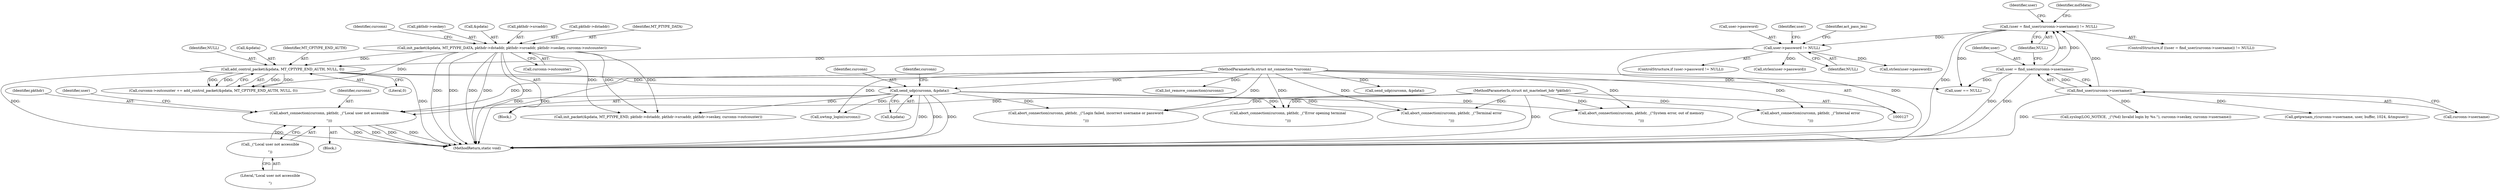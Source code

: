 digraph "0_MAC-Telnet_b69d11727d4f0f8cf719c79e3fb700f55ca03e9a_2@pointer" {
"1000430" [label="(Call,abort_connection(curconn, pkthdr, _(\"Local user not accessible\r\n\")))"];
"1000262" [label="(Call,send_udp(curconn, &pdata))"];
"1000128" [label="(MethodParameterIn,struct mt_connection *curconn)"];
"1000256" [label="(Call,add_control_packet(&pdata, MT_CPTYPE_END_AUTH, NULL, 0))"];
"1000236" [label="(Call,init_packet(&pdata, MT_PTYPE_DATA, pkthdr->dstaddr, pkthdr->srcaddr, pkthdr->seskey, curconn->outcounter))"];
"1000158" [label="(Call,user->password != NULL)"];
"1000139" [label="(Call,(user = find_user(curconn->username)) != NULL)"];
"1000140" [label="(Call,user = find_user(curconn->username))"];
"1000142" [label="(Call,find_user(curconn->username))"];
"1000129" [label="(MethodParameterIn,struct mt_mactelnet_hdr *pkthdr)"];
"1000433" [label="(Call,_(\"Local user not accessible\r\n\"))"];
"1000129" [label="(MethodParameterIn,struct mt_mactelnet_hdr *pkthdr)"];
"1000475" [label="(Call,list_remove_connection(curconn))"];
"1000263" [label="(Identifier,curconn)"];
"1000277" [label="(Identifier,user)"];
"1000157" [label="(ControlStructure,if (user->password != NULL))"];
"1000143" [label="(Call,curconn->username)"];
"1000419" [label="(Block,)"];
"1000298" [label="(Call,abort_connection(curconn, pkthdr, _(\"Login failed, incorrect username or password\r\n\")))"];
"1000261" [label="(Literal,0)"];
"1000433" [label="(Call,_(\"Local user not accessible\r\n\"))"];
"1000150" [label="(Identifier,md5data)"];
"1000705" [label="(MethodReturn,static void)"];
"1000276" [label="(Call,user == NULL)"];
"1000128" [label="(MethodParameterIn,struct mt_connection *curconn)"];
"1000288" [label="(Call,syslog(LOG_NOTICE, _(\"(%d) Invalid login by %s.\"), curconn->seskey, curconn->username))"];
"1000486" [label="(Call,uwtmp_login(curconn))"];
"1000166" [label="(Identifier,user)"];
"1000432" [label="(Identifier,pkthdr)"];
"1000142" [label="(Call,find_user(curconn->username))"];
"1000249" [label="(Call,curconn->outcounter)"];
"1000260" [label="(Identifier,NULL)"];
"1000174" [label="(Call,strlen(user->password))"];
"1000607" [label="(Call,abort_connection(curconn, pkthdr, _(\"Internal error\r\n\")))"];
"1000436" [label="(Identifier,user)"];
"1000401" [label="(Call,abort_connection(curconn, pkthdr, _(\"System error, out of memory\r\n\")))"];
"1000141" [label="(Identifier,user)"];
"1000430" [label="(Call,abort_connection(curconn, pkthdr, _(\"Local user not accessible\r\n\")))"];
"1000642" [label="(Call,init_packet(&pdata, MT_PTYPE_END, pkthdr->dstaddr, pkthdr->srcaddr, pkthdr->seskey, curconn->outcounter))"];
"1000254" [label="(Identifier,curconn)"];
"1000470" [label="(Call,abort_connection(curconn, pkthdr, _(\"Error opening terminal\r\n\")))"];
"1000173" [label="(Identifier,act_pass_len)"];
"1000246" [label="(Call,pkthdr->seskey)"];
"1000237" [label="(Call,&pdata)"];
"1000159" [label="(Call,user->password)"];
"1000269" [label="(Identifier,curconn)"];
"1000162" [label="(Identifier,NULL)"];
"1000349" [label="(Call,abort_connection(curconn, pkthdr, _(\"Terminal error\r\n\")))"];
"1000431" [label="(Identifier,curconn)"];
"1000140" [label="(Call,user = find_user(curconn->username))"];
"1000658" [label="(Call,send_udp(curconn, &pdata))"];
"1000158" [label="(Call,user->password != NULL)"];
"1000168" [label="(Call,strlen(user->password))"];
"1000243" [label="(Call,pkthdr->srcaddr)"];
"1000257" [label="(Call,&pdata)"];
"1000264" [label="(Call,&pdata)"];
"1000138" [label="(ControlStructure,if ((user = find_user(curconn->username)) != NULL))"];
"1000146" [label="(Identifier,NULL)"];
"1000434" [label="(Literal,\"Local user not accessible\r\n\")"];
"1000236" [label="(Call,init_packet(&pdata, MT_PTYPE_DATA, pkthdr->dstaddr, pkthdr->srcaddr, pkthdr->seskey, curconn->outcounter))"];
"1000256" [label="(Call,add_control_packet(&pdata, MT_CPTYPE_END_AUTH, NULL, 0))"];
"1000409" [label="(Call,getpwnam_r(curconn->username, user, buffer, 1024, &tmpuser))"];
"1000259" [label="(Identifier,MT_CPTYPE_END_AUTH)"];
"1000262" [label="(Call,send_udp(curconn, &pdata))"];
"1000252" [label="(Call,curconn->outcounter += add_control_packet(&pdata, MT_CPTYPE_END_AUTH, NULL, 0))"];
"1000139" [label="(Call,(user = find_user(curconn->username)) != NULL)"];
"1000147" [label="(Block,)"];
"1000240" [label="(Call,pkthdr->dstaddr)"];
"1000239" [label="(Identifier,MT_PTYPE_DATA)"];
"1000430" -> "1000419"  [label="AST: "];
"1000430" -> "1000433"  [label="CFG: "];
"1000431" -> "1000430"  [label="AST: "];
"1000432" -> "1000430"  [label="AST: "];
"1000433" -> "1000430"  [label="AST: "];
"1000436" -> "1000430"  [label="CFG: "];
"1000430" -> "1000705"  [label="DDG: "];
"1000430" -> "1000705"  [label="DDG: "];
"1000430" -> "1000705"  [label="DDG: "];
"1000430" -> "1000705"  [label="DDG: "];
"1000262" -> "1000430"  [label="DDG: "];
"1000128" -> "1000430"  [label="DDG: "];
"1000129" -> "1000430"  [label="DDG: "];
"1000433" -> "1000430"  [label="DDG: "];
"1000262" -> "1000147"  [label="AST: "];
"1000262" -> "1000264"  [label="CFG: "];
"1000263" -> "1000262"  [label="AST: "];
"1000264" -> "1000262"  [label="AST: "];
"1000269" -> "1000262"  [label="CFG: "];
"1000262" -> "1000705"  [label="DDG: "];
"1000262" -> "1000705"  [label="DDG: "];
"1000262" -> "1000705"  [label="DDG: "];
"1000128" -> "1000262"  [label="DDG: "];
"1000256" -> "1000262"  [label="DDG: "];
"1000262" -> "1000298"  [label="DDG: "];
"1000262" -> "1000349"  [label="DDG: "];
"1000262" -> "1000401"  [label="DDG: "];
"1000262" -> "1000470"  [label="DDG: "];
"1000262" -> "1000486"  [label="DDG: "];
"1000262" -> "1000642"  [label="DDG: "];
"1000128" -> "1000127"  [label="AST: "];
"1000128" -> "1000705"  [label="DDG: "];
"1000128" -> "1000298"  [label="DDG: "];
"1000128" -> "1000349"  [label="DDG: "];
"1000128" -> "1000401"  [label="DDG: "];
"1000128" -> "1000470"  [label="DDG: "];
"1000128" -> "1000475"  [label="DDG: "];
"1000128" -> "1000486"  [label="DDG: "];
"1000128" -> "1000607"  [label="DDG: "];
"1000128" -> "1000658"  [label="DDG: "];
"1000256" -> "1000252"  [label="AST: "];
"1000256" -> "1000261"  [label="CFG: "];
"1000257" -> "1000256"  [label="AST: "];
"1000259" -> "1000256"  [label="AST: "];
"1000260" -> "1000256"  [label="AST: "];
"1000261" -> "1000256"  [label="AST: "];
"1000252" -> "1000256"  [label="CFG: "];
"1000256" -> "1000705"  [label="DDG: "];
"1000256" -> "1000705"  [label="DDG: "];
"1000256" -> "1000252"  [label="DDG: "];
"1000256" -> "1000252"  [label="DDG: "];
"1000256" -> "1000252"  [label="DDG: "];
"1000256" -> "1000252"  [label="DDG: "];
"1000236" -> "1000256"  [label="DDG: "];
"1000158" -> "1000256"  [label="DDG: "];
"1000256" -> "1000276"  [label="DDG: "];
"1000236" -> "1000147"  [label="AST: "];
"1000236" -> "1000249"  [label="CFG: "];
"1000237" -> "1000236"  [label="AST: "];
"1000239" -> "1000236"  [label="AST: "];
"1000240" -> "1000236"  [label="AST: "];
"1000243" -> "1000236"  [label="AST: "];
"1000246" -> "1000236"  [label="AST: "];
"1000249" -> "1000236"  [label="AST: "];
"1000254" -> "1000236"  [label="CFG: "];
"1000236" -> "1000705"  [label="DDG: "];
"1000236" -> "1000705"  [label="DDG: "];
"1000236" -> "1000705"  [label="DDG: "];
"1000236" -> "1000705"  [label="DDG: "];
"1000236" -> "1000705"  [label="DDG: "];
"1000236" -> "1000252"  [label="DDG: "];
"1000236" -> "1000642"  [label="DDG: "];
"1000236" -> "1000642"  [label="DDG: "];
"1000236" -> "1000642"  [label="DDG: "];
"1000158" -> "1000157"  [label="AST: "];
"1000158" -> "1000162"  [label="CFG: "];
"1000159" -> "1000158"  [label="AST: "];
"1000162" -> "1000158"  [label="AST: "];
"1000166" -> "1000158"  [label="CFG: "];
"1000173" -> "1000158"  [label="CFG: "];
"1000158" -> "1000705"  [label="DDG: "];
"1000139" -> "1000158"  [label="DDG: "];
"1000158" -> "1000168"  [label="DDG: "];
"1000158" -> "1000174"  [label="DDG: "];
"1000139" -> "1000138"  [label="AST: "];
"1000139" -> "1000146"  [label="CFG: "];
"1000140" -> "1000139"  [label="AST: "];
"1000146" -> "1000139"  [label="AST: "];
"1000150" -> "1000139"  [label="CFG: "];
"1000277" -> "1000139"  [label="CFG: "];
"1000139" -> "1000705"  [label="DDG: "];
"1000140" -> "1000139"  [label="DDG: "];
"1000142" -> "1000139"  [label="DDG: "];
"1000139" -> "1000276"  [label="DDG: "];
"1000140" -> "1000142"  [label="CFG: "];
"1000141" -> "1000140"  [label="AST: "];
"1000142" -> "1000140"  [label="AST: "];
"1000146" -> "1000140"  [label="CFG: "];
"1000140" -> "1000705"  [label="DDG: "];
"1000140" -> "1000705"  [label="DDG: "];
"1000142" -> "1000140"  [label="DDG: "];
"1000140" -> "1000276"  [label="DDG: "];
"1000142" -> "1000143"  [label="CFG: "];
"1000143" -> "1000142"  [label="AST: "];
"1000142" -> "1000705"  [label="DDG: "];
"1000142" -> "1000288"  [label="DDG: "];
"1000142" -> "1000409"  [label="DDG: "];
"1000129" -> "1000127"  [label="AST: "];
"1000129" -> "1000705"  [label="DDG: "];
"1000129" -> "1000298"  [label="DDG: "];
"1000129" -> "1000349"  [label="DDG: "];
"1000129" -> "1000401"  [label="DDG: "];
"1000129" -> "1000470"  [label="DDG: "];
"1000129" -> "1000607"  [label="DDG: "];
"1000433" -> "1000434"  [label="CFG: "];
"1000434" -> "1000433"  [label="AST: "];
}
